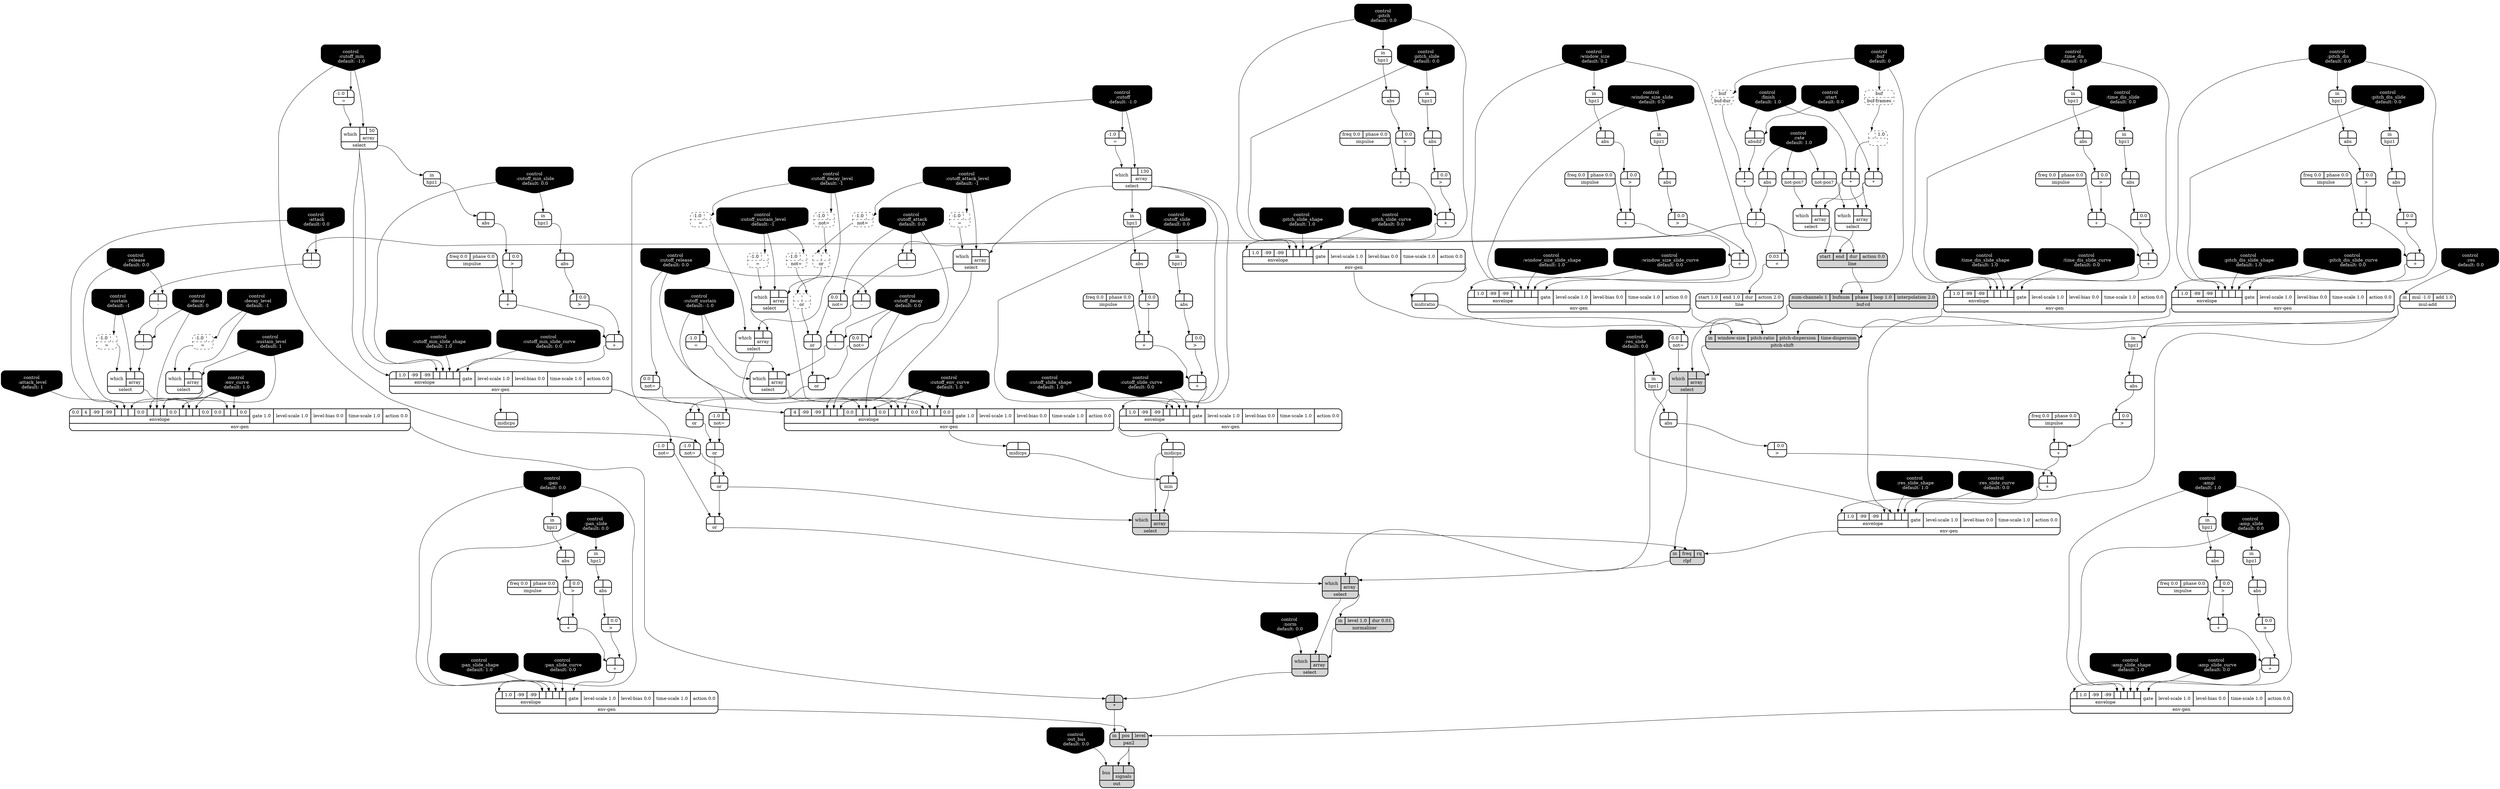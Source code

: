 digraph synthdef {
86 [label = "{{ <a> |<b> } |<__UG_NAME__>* }" style="bold, rounded" shape=record rankdir=LR];
96 [label = "{{ <a> |<b> } |<__UG_NAME__>* }" style="bold, rounded" shape=record rankdir=LR];
116 [label = "{{ <a> |<b> } |<__UG_NAME__>* }" style="bold, rounded" shape=record rankdir=LR];
215 [label = "{{ <a> |<b> } |<__UG_NAME__>* }" style="filled, bold, rounded"  shape=record rankdir=LR];
69 [label = "{{ <a> |<b> } |<__UG_NAME__>+ }" style="bold, rounded" shape=record rankdir=LR];
73 [label = "{{ <a> |<b> } |<__UG_NAME__>+ }" style="bold, rounded" shape=record rankdir=LR];
107 [label = "{{ <a> |<b> } |<__UG_NAME__>+ }" style="bold, rounded" shape=record rankdir=LR];
114 [label = "{{ <a> |<b> } |<__UG_NAME__>+ }" style="bold, rounded" shape=record rankdir=LR];
153 [label = "{{ <a> |<b> } |<__UG_NAME__>+ }" style="bold, rounded" shape=record rankdir=LR];
157 [label = "{{ <a> |<b> } |<__UG_NAME__>+ }" style="bold, rounded" shape=record rankdir=LR];
164 [label = "{{ <a> |<b> } |<__UG_NAME__>+ }" style="bold, rounded" shape=record rankdir=LR];
168 [label = "{{ <a> |<b> } |<__UG_NAME__>+ }" style="bold, rounded" shape=record rankdir=LR];
173 [label = "{{ <a> |<b> } |<__UG_NAME__>+ }" style="bold, rounded" shape=record rankdir=LR];
177 [label = "{{ <a> |<b> } |<__UG_NAME__>+ }" style="bold, rounded" shape=record rankdir=LR];
185 [label = "{{ <a> |<b> } |<__UG_NAME__>+ }" style="bold, rounded" shape=record rankdir=LR];
188 [label = "{{ <a> |<b> } |<__UG_NAME__>+ }" style="bold, rounded" shape=record rankdir=LR];
195 [label = "{{ <a> |<b> } |<__UG_NAME__>+ }" style="bold, rounded" shape=record rankdir=LR];
199 [label = "{{ <a> |<b> } |<__UG_NAME__>+ }" style="bold, rounded" shape=record rankdir=LR];
205 [label = "{{ <a> |<b> } |<__UG_NAME__>+ }" style="bold, rounded" shape=record rankdir=LR];
208 [label = "{{ <a> |<b> } |<__UG_NAME__>+ }" style="bold, rounded" shape=record rankdir=LR];
212 [label = "{{ <a> |<b> } |<__UG_NAME__>+ }" style="bold, rounded" shape=record rankdir=LR];
213 [label = "{{ <a> |<b> } |<__UG_NAME__>+ }" style="bold, rounded" shape=record rankdir=LR];
221 [label = "{{ <a> 0.03|<b> } |<__UG_NAME__>+ }" style="bold, rounded" shape=record rankdir=LR];
89 [label = "{{ <a> |<b> } |<__UG_NAME__>- }" style="bold, rounded" shape=record rankdir=LR];
90 [label = "{{ <a> |<b> } |<__UG_NAME__>- }" style="bold, rounded" shape=record rankdir=LR];
91 [label = "{{ <a> |<b> } |<__UG_NAME__>- }" style="bold, rounded" shape=record rankdir=LR];
95 [label = "{{ <a> |<b> 1.0} |<__UG_NAME__>- }" style="dashed, rounded" shape=record rankdir=LR];
125 [label = "{{ <a> |<b> } |<__UG_NAME__>- }" style="bold, rounded" shape=record rankdir=LR];
126 [label = "{{ <a> |<b> } |<__UG_NAME__>- }" style="bold, rounded" shape=record rankdir=LR];
127 [label = "{{ <a> |<b> } |<__UG_NAME__>- }" style="bold, rounded" shape=record rankdir=LR];
88 [label = "{{ <a> |<b> } |<__UG_NAME__>/ }" style="bold, rounded" shape=record rankdir=LR];
64 [label = "{{ <a> -1.0|<b> } |<__UG_NAME__>= }" style="bold, rounded" shape=record rankdir=LR];
75 [label = "{{ <a> -1.0|<b> } |<__UG_NAME__>= }" style="dashed, rounded" shape=record rankdir=LR];
76 [label = "{{ <a> -1.0|<b> } |<__UG_NAME__>= }" style="bold, rounded" shape=record rankdir=LR];
79 [label = "{{ <a> -1.0|<b> } |<__UG_NAME__>= }" style="dashed, rounded" shape=record rankdir=LR];
80 [label = "{{ <a> -1.0|<b> } |<__UG_NAME__>= }" style="dashed, rounded" shape=record rankdir=LR];
83 [label = "{{ <a> -1.0|<b> } |<__UG_NAME__>= }" style="bold, rounded" shape=record rankdir=LR];
124 [label = "{{ <a> -1.0|<b> } |<__UG_NAME__>= }" style="dashed, rounded" shape=record rankdir=LR];
209 [label = "{{ <a> -1.0|<b> } |<__UG_NAME__>= }" style="dashed, rounded" shape=record rankdir=LR];
61 [label = "{{ <a> |<b> 0.0} |<__UG_NAME__>\> }" style="bold, rounded" shape=record rankdir=LR];
68 [label = "{{ <a> |<b> 0.0} |<__UG_NAME__>\> }" style="bold, rounded" shape=record rankdir=LR];
72 [label = "{{ <a> |<b> 0.0} |<__UG_NAME__>\> }" style="bold, rounded" shape=record rankdir=LR];
99 [label = "{{ <a> |<b> 0.0} |<__UG_NAME__>\> }" style="bold, rounded" shape=record rankdir=LR];
102 [label = "{{ <a> |<b> 0.0} |<__UG_NAME__>\> }" style="bold, rounded" shape=record rankdir=LR];
106 [label = "{{ <a> |<b> 0.0} |<__UG_NAME__>\> }" style="bold, rounded" shape=record rankdir=LR];
113 [label = "{{ <a> |<b> 0.0} |<__UG_NAME__>\> }" style="bold, rounded" shape=record rankdir=LR];
123 [label = "{{ <a> |<b> 0.0} |<__UG_NAME__>\> }" style="bold, rounded" shape=record rankdir=LR];
152 [label = "{{ <a> |<b> 0.0} |<__UG_NAME__>\> }" style="bold, rounded" shape=record rankdir=LR];
156 [label = "{{ <a> |<b> 0.0} |<__UG_NAME__>\> }" style="bold, rounded" shape=record rankdir=LR];
163 [label = "{{ <a> |<b> 0.0} |<__UG_NAME__>\> }" style="bold, rounded" shape=record rankdir=LR];
167 [label = "{{ <a> |<b> 0.0} |<__UG_NAME__>\> }" style="bold, rounded" shape=record rankdir=LR];
172 [label = "{{ <a> |<b> 0.0} |<__UG_NAME__>\> }" style="bold, rounded" shape=record rankdir=LR];
176 [label = "{{ <a> |<b> 0.0} |<__UG_NAME__>\> }" style="bold, rounded" shape=record rankdir=LR];
184 [label = "{{ <a> |<b> 0.0} |<__UG_NAME__>\> }" style="bold, rounded" shape=record rankdir=LR];
187 [label = "{{ <a> |<b> 0.0} |<__UG_NAME__>\> }" style="bold, rounded" shape=record rankdir=LR];
198 [label = "{{ <a> |<b> 0.0} |<__UG_NAME__>\> }" style="bold, rounded" shape=record rankdir=LR];
207 [label = "{{ <a> |<b> 0.0} |<__UG_NAME__>\> }" style="bold, rounded" shape=record rankdir=LR];
60 [label = "{{ <a> |<b> } |<__UG_NAME__>abs }" style="bold, rounded" shape=record rankdir=LR];
67 [label = "{{ <a> |<b> } |<__UG_NAME__>abs }" style="bold, rounded" shape=record rankdir=LR];
71 [label = "{{ <a> |<b> } |<__UG_NAME__>abs }" style="bold, rounded" shape=record rankdir=LR];
87 [label = "{{ <a> |<b> } |<__UG_NAME__>abs }" style="bold, rounded" shape=record rankdir=LR];
98 [label = "{{ <a> |<b> } |<__UG_NAME__>abs }" style="bold, rounded" shape=record rankdir=LR];
101 [label = "{{ <a> |<b> } |<__UG_NAME__>abs }" style="bold, rounded" shape=record rankdir=LR];
105 [label = "{{ <a> |<b> } |<__UG_NAME__>abs }" style="bold, rounded" shape=record rankdir=LR];
109 [label = "{{ <a> |<b> } |<__UG_NAME__>abs }" style="bold, rounded" shape=record rankdir=LR];
112 [label = "{{ <a> |<b> } |<__UG_NAME__>abs }" style="bold, rounded" shape=record rankdir=LR];
130 [label = "{{ <a> |<b> } |<__UG_NAME__>abs }" style="bold, rounded" shape=record rankdir=LR];
151 [label = "{{ <a> |<b> } |<__UG_NAME__>abs }" style="bold, rounded" shape=record rankdir=LR];
155 [label = "{{ <a> |<b> } |<__UG_NAME__>abs }" style="bold, rounded" shape=record rankdir=LR];
162 [label = "{{ <a> |<b> } |<__UG_NAME__>abs }" style="bold, rounded" shape=record rankdir=LR];
166 [label = "{{ <a> |<b> } |<__UG_NAME__>abs }" style="bold, rounded" shape=record rankdir=LR];
171 [label = "{{ <a> |<b> } |<__UG_NAME__>abs }" style="bold, rounded" shape=record rankdir=LR];
175 [label = "{{ <a> |<b> } |<__UG_NAME__>abs }" style="bold, rounded" shape=record rankdir=LR];
183 [label = "{{ <a> |<b> } |<__UG_NAME__>abs }" style="bold, rounded" shape=record rankdir=LR];
186 [label = "{{ <a> |<b> } |<__UG_NAME__>abs }" style="bold, rounded" shape=record rankdir=LR];
197 [label = "{{ <a> |<b> } |<__UG_NAME__>abs }" style="bold, rounded" shape=record rankdir=LR];
85 [label = "{{ <a> |<b> } |<__UG_NAME__>absdif }" style="bold, rounded" shape=record rankdir=LR];
84 [label = "{{ <buf> buf} |<__UG_NAME__>buf-dur }" style="dashed, rounded" shape=record rankdir=LR];
94 [label = "{{ <buf> buf} |<__UG_NAME__>buf-frames }" style="dashed, rounded" shape=record rankdir=LR];
121 [label = "{{ <num____channels> num-channels 1|<bufnum> bufnum|<phase> phase|<loop> loop 1.0|<interpolation> interpolation 2.0} |<__UG_NAME__>buf-rd }" style="filled, bold, rounded"  shape=record rankdir=LR];
0 [label = "control
 :buf
 default: 0" shape=invhouse style="rounded, filled, bold" fillcolor=black fontcolor=white ]; 
1 [label = "control
 :cutoff_attack_level
 default: -1" shape=invhouse style="rounded, filled, bold" fillcolor=black fontcolor=white ]; 
2 [label = "control
 :cutoff_decay_level
 default: -1" shape=invhouse style="rounded, filled, bold" fillcolor=black fontcolor=white ]; 
3 [label = "control
 :cutoff_sustain_level
 default: -1" shape=invhouse style="rounded, filled, bold" fillcolor=black fontcolor=white ]; 
4 [label = "control
 :attack
 default: 0.0" shape=invhouse style="rounded, filled, bold" fillcolor=black fontcolor=white ]; 
5 [label = "control
 :decay
 default: 0" shape=invhouse style="rounded, filled, bold" fillcolor=black fontcolor=white ]; 
6 [label = "control
 :sustain
 default: -1" shape=invhouse style="rounded, filled, bold" fillcolor=black fontcolor=white ]; 
7 [label = "control
 :release
 default: 0.0" shape=invhouse style="rounded, filled, bold" fillcolor=black fontcolor=white ]; 
8 [label = "control
 :attack_level
 default: 1" shape=invhouse style="rounded, filled, bold" fillcolor=black fontcolor=white ]; 
9 [label = "control
 :decay_level
 default: -1" shape=invhouse style="rounded, filled, bold" fillcolor=black fontcolor=white ]; 
10 [label = "control
 :sustain_level
 default: 1" shape=invhouse style="rounded, filled, bold" fillcolor=black fontcolor=white ]; 
11 [label = "control
 :amp
 default: 1.0" shape=invhouse style="rounded, filled, bold" fillcolor=black fontcolor=white ]; 
12 [label = "control
 :amp_slide
 default: 0.0" shape=invhouse style="rounded, filled, bold" fillcolor=black fontcolor=white ]; 
13 [label = "control
 :amp_slide_shape
 default: 1.0" shape=invhouse style="rounded, filled, bold" fillcolor=black fontcolor=white ]; 
14 [label = "control
 :amp_slide_curve
 default: 0.0" shape=invhouse style="rounded, filled, bold" fillcolor=black fontcolor=white ]; 
15 [label = "control
 :pan
 default: 0.0" shape=invhouse style="rounded, filled, bold" fillcolor=black fontcolor=white ]; 
16 [label = "control
 :pan_slide
 default: 0.0" shape=invhouse style="rounded, filled, bold" fillcolor=black fontcolor=white ]; 
17 [label = "control
 :pan_slide_shape
 default: 1.0" shape=invhouse style="rounded, filled, bold" fillcolor=black fontcolor=white ]; 
18 [label = "control
 :pan_slide_curve
 default: 0.0" shape=invhouse style="rounded, filled, bold" fillcolor=black fontcolor=white ]; 
19 [label = "control
 :cutoff
 default: -1.0" shape=invhouse style="rounded, filled, bold" fillcolor=black fontcolor=white ]; 
20 [label = "control
 :cutoff_slide
 default: 0.0" shape=invhouse style="rounded, filled, bold" fillcolor=black fontcolor=white ]; 
21 [label = "control
 :cutoff_slide_shape
 default: 1.0" shape=invhouse style="rounded, filled, bold" fillcolor=black fontcolor=white ]; 
22 [label = "control
 :cutoff_slide_curve
 default: 0.0" shape=invhouse style="rounded, filled, bold" fillcolor=black fontcolor=white ]; 
23 [label = "control
 :cutoff_attack
 default: 0.0" shape=invhouse style="rounded, filled, bold" fillcolor=black fontcolor=white ]; 
24 [label = "control
 :cutoff_sustain
 default: -1.0" shape=invhouse style="rounded, filled, bold" fillcolor=black fontcolor=white ]; 
25 [label = "control
 :cutoff_decay
 default: 0.0" shape=invhouse style="rounded, filled, bold" fillcolor=black fontcolor=white ]; 
26 [label = "control
 :cutoff_release
 default: 0.0" shape=invhouse style="rounded, filled, bold" fillcolor=black fontcolor=white ]; 
27 [label = "control
 :cutoff_min
 default: -1.0" shape=invhouse style="rounded, filled, bold" fillcolor=black fontcolor=white ]; 
28 [label = "control
 :cutoff_min_slide
 default: 0.0" shape=invhouse style="rounded, filled, bold" fillcolor=black fontcolor=white ]; 
29 [label = "control
 :cutoff_min_slide_shape
 default: 1.0" shape=invhouse style="rounded, filled, bold" fillcolor=black fontcolor=white ]; 
30 [label = "control
 :cutoff_min_slide_curve
 default: 0.0" shape=invhouse style="rounded, filled, bold" fillcolor=black fontcolor=white ]; 
31 [label = "control
 :cutoff_env_curve
 default: 1.0" shape=invhouse style="rounded, filled, bold" fillcolor=black fontcolor=white ]; 
32 [label = "control
 :res
 default: 0.0" shape=invhouse style="rounded, filled, bold" fillcolor=black fontcolor=white ]; 
33 [label = "control
 :res_slide
 default: 0.0" shape=invhouse style="rounded, filled, bold" fillcolor=black fontcolor=white ]; 
34 [label = "control
 :res_slide_shape
 default: 1.0" shape=invhouse style="rounded, filled, bold" fillcolor=black fontcolor=white ]; 
35 [label = "control
 :res_slide_curve
 default: 0.0" shape=invhouse style="rounded, filled, bold" fillcolor=black fontcolor=white ]; 
36 [label = "control
 :env_curve
 default: 1.0" shape=invhouse style="rounded, filled, bold" fillcolor=black fontcolor=white ]; 
37 [label = "control
 :rate
 default: 1.0" shape=invhouse style="rounded, filled, bold" fillcolor=black fontcolor=white ]; 
38 [label = "control
 :start
 default: 0.0" shape=invhouse style="rounded, filled, bold" fillcolor=black fontcolor=white ]; 
39 [label = "control
 :finish
 default: 1.0" shape=invhouse style="rounded, filled, bold" fillcolor=black fontcolor=white ]; 
40 [label = "control
 :norm
 default: 0.0" shape=invhouse style="rounded, filled, bold" fillcolor=black fontcolor=white ]; 
41 [label = "control
 :pitch
 default: 0.0" shape=invhouse style="rounded, filled, bold" fillcolor=black fontcolor=white ]; 
42 [label = "control
 :pitch_slide
 default: 0.0" shape=invhouse style="rounded, filled, bold" fillcolor=black fontcolor=white ]; 
43 [label = "control
 :pitch_slide_shape
 default: 1.0" shape=invhouse style="rounded, filled, bold" fillcolor=black fontcolor=white ]; 
44 [label = "control
 :pitch_slide_curve
 default: 0.0" shape=invhouse style="rounded, filled, bold" fillcolor=black fontcolor=white ]; 
45 [label = "control
 :window_size
 default: 0.2" shape=invhouse style="rounded, filled, bold" fillcolor=black fontcolor=white ]; 
46 [label = "control
 :window_size_slide
 default: 0.0" shape=invhouse style="rounded, filled, bold" fillcolor=black fontcolor=white ]; 
47 [label = "control
 :window_size_slide_shape
 default: 1.0" shape=invhouse style="rounded, filled, bold" fillcolor=black fontcolor=white ]; 
48 [label = "control
 :window_size_slide_curve
 default: 0.0" shape=invhouse style="rounded, filled, bold" fillcolor=black fontcolor=white ]; 
49 [label = "control
 :pitch_dis
 default: 0.0" shape=invhouse style="rounded, filled, bold" fillcolor=black fontcolor=white ]; 
50 [label = "control
 :pitch_dis_slide
 default: 0.0" shape=invhouse style="rounded, filled, bold" fillcolor=black fontcolor=white ]; 
51 [label = "control
 :pitch_dis_slide_shape
 default: 1.0" shape=invhouse style="rounded, filled, bold" fillcolor=black fontcolor=white ]; 
52 [label = "control
 :pitch_dis_slide_curve
 default: 0.0" shape=invhouse style="rounded, filled, bold" fillcolor=black fontcolor=white ]; 
53 [label = "control
 :time_dis
 default: 0.0" shape=invhouse style="rounded, filled, bold" fillcolor=black fontcolor=white ]; 
54 [label = "control
 :time_dis_slide
 default: 0.0" shape=invhouse style="rounded, filled, bold" fillcolor=black fontcolor=white ]; 
55 [label = "control
 :time_dis_slide_shape
 default: 1.0" shape=invhouse style="rounded, filled, bold" fillcolor=black fontcolor=white ]; 
56 [label = "control
 :time_dis_slide_curve
 default: 0.0" shape=invhouse style="rounded, filled, bold" fillcolor=black fontcolor=white ]; 
57 [label = "control
 :out_bus
 default: 0.0" shape=invhouse style="rounded, filled, bold" fillcolor=black fontcolor=white ]; 
74 [label = "{{ {{<envelope___select___0>|1.0|-99|-99|<envelope___select___4>|<envelope___control___5>|<envelope___control___6>|<envelope___control___7>}|envelope}|<gate> gate|<level____scale> level-scale 1.0|<level____bias> level-bias 0.0|<time____scale> time-scale 1.0|<action> action 0.0} |<__UG_NAME__>env-gen }" style="bold, rounded" shape=record rankdir=LR];
93 [label = "{{ {{<envelope___env____gen___0>|4|-99|-99|<envelope___select___4>|<envelope___control___5>|<envelope___control___6>|0.0|<envelope___select___8>|<envelope___control___9>|<envelope___control___10>|0.0|<envelope___select___12>|<envelope___select___13>|<envelope___control___14>|0.0|<envelope___env____gen___16>|<envelope___control___17>|<envelope___control___18>|0.0}|envelope}|<gate> gate 1.0|<level____scale> level-scale 1.0|<level____bias> level-bias 0.0|<time____scale> time-scale 1.0|<action> action 0.0} |<__UG_NAME__>env-gen }" style="bold, rounded" shape=record rankdir=LR];
147 [label = "{{ {{<envelope___control___0>|1.0|-99|-99|<envelope___control___4>|<envelope___control___5>|<envelope___control___6>|<envelope___control___7>}|envelope}|<gate> gate|<level____scale> level-scale 1.0|<level____bias> level-bias 0.0|<time____scale> time-scale 1.0|<action> action 0.0} |<__UG_NAME__>env-gen }" style="bold, rounded" shape=record rankdir=LR];
158 [label = "{{ {{<envelope___control___0>|1.0|-99|-99|<envelope___control___4>|<envelope___control___5>|<envelope___control___6>|<envelope___control___7>}|envelope}|<gate> gate|<level____scale> level-scale 1.0|<level____bias> level-bias 0.0|<time____scale> time-scale 1.0|<action> action 0.0} |<__UG_NAME__>env-gen }" style="bold, rounded" shape=record rankdir=LR];
169 [label = "{{ {{<envelope___control___0>|1.0|-99|-99|<envelope___control___4>|<envelope___control___5>|<envelope___control___6>|<envelope___control___7>}|envelope}|<gate> gate|<level____scale> level-scale 1.0|<level____bias> level-bias 0.0|<time____scale> time-scale 1.0|<action> action 0.0} |<__UG_NAME__>env-gen }" style="bold, rounded" shape=record rankdir=LR];
178 [label = "{{ {{<envelope___control___0>|1.0|-99|-99|<envelope___control___4>|<envelope___control___5>|<envelope___control___6>|<envelope___control___7>}|envelope}|<gate> gate|<level____scale> level-scale 1.0|<level____bias> level-bias 0.0|<time____scale> time-scale 1.0|<action> action 0.0} |<__UG_NAME__>env-gen }" style="bold, rounded" shape=record rankdir=LR];
189 [label = "{{ {{<envelope___select___0>|1.0|-99|-99|<envelope___select___4>|<envelope___control___5>|<envelope___control___6>|<envelope___control___7>}|envelope}|<gate> gate|<level____scale> level-scale 1.0|<level____bias> level-bias 0.0|<time____scale> time-scale 1.0|<action> action 0.0} |<__UG_NAME__>env-gen }" style="bold, rounded" shape=record rankdir=LR];
200 [label = "{{ {{<envelope___mul____add___0>|1.0|-99|-99|<envelope___mul____add___4>|<envelope___control___5>|<envelope___control___6>|<envelope___control___7>}|envelope}|<gate> gate|<level____scale> level-scale 1.0|<level____bias> level-bias 0.0|<time____scale> time-scale 1.0|<action> action 0.0} |<__UG_NAME__>env-gen }" style="bold, rounded" shape=record rankdir=LR];
211 [label = "{{ {{0.0|4|-99|-99|<envelope___control___4>|<envelope___control___5>|<envelope___control___6>|0.0|<envelope___select___8>|<envelope___control___9>|<envelope___control___10>|0.0|<envelope___control___12>|<envelope___select___13>|<envelope___control___14>|0.0|0.0|<envelope___control___17>|<envelope___control___18>|0.0}|envelope}|<gate> gate 1.0|<level____scale> level-scale 1.0|<level____bias> level-bias 0.0|<time____scale> time-scale 1.0|<action> action 0.0} |<__UG_NAME__>env-gen }" style="bold, rounded" shape=record rankdir=LR];
216 [label = "{{ {{<envelope___control___0>|1.0|-99|-99|<envelope___control___4>|<envelope___control___5>|<envelope___control___6>|<envelope___control___7>}|envelope}|<gate> gate|<level____scale> level-scale 1.0|<level____bias> level-bias 0.0|<time____scale> time-scale 1.0|<action> action 0.0} |<__UG_NAME__>env-gen }" style="bold, rounded" shape=record rankdir=LR];
217 [label = "{{ {{<envelope___control___0>|1.0|-99|-99|<envelope___control___4>|<envelope___control___5>|<envelope___control___6>|<envelope___control___7>}|envelope}|<gate> gate|<level____scale> level-scale 1.0|<level____bias> level-bias 0.0|<time____scale> time-scale 1.0|<action> action 0.0} |<__UG_NAME__>env-gen }" style="bold, rounded" shape=record rankdir=LR];
59 [label = "{{ <in> in} |<__UG_NAME__>hpz1 }" style="bold, rounded" shape=record rankdir=LR];
62 [label = "{{ <in> in} |<__UG_NAME__>hpz1 }" style="bold, rounded" shape=record rankdir=LR];
66 [label = "{{ <in> in} |<__UG_NAME__>hpz1 }" style="bold, rounded" shape=record rankdir=LR];
70 [label = "{{ <in> in} |<__UG_NAME__>hpz1 }" style="bold, rounded" shape=record rankdir=LR];
97 [label = "{{ <in> in} |<__UG_NAME__>hpz1 }" style="bold, rounded" shape=record rankdir=LR];
100 [label = "{{ <in> in} |<__UG_NAME__>hpz1 }" style="bold, rounded" shape=record rankdir=LR];
104 [label = "{{ <in> in} |<__UG_NAME__>hpz1 }" style="bold, rounded" shape=record rankdir=LR];
108 [label = "{{ <in> in} |<__UG_NAME__>hpz1 }" style="bold, rounded" shape=record rankdir=LR];
111 [label = "{{ <in> in} |<__UG_NAME__>hpz1 }" style="bold, rounded" shape=record rankdir=LR];
129 [label = "{{ <in> in} |<__UG_NAME__>hpz1 }" style="bold, rounded" shape=record rankdir=LR];
150 [label = "{{ <in> in} |<__UG_NAME__>hpz1 }" style="bold, rounded" shape=record rankdir=LR];
154 [label = "{{ <in> in} |<__UG_NAME__>hpz1 }" style="bold, rounded" shape=record rankdir=LR];
161 [label = "{{ <in> in} |<__UG_NAME__>hpz1 }" style="bold, rounded" shape=record rankdir=LR];
165 [label = "{{ <in> in} |<__UG_NAME__>hpz1 }" style="bold, rounded" shape=record rankdir=LR];
170 [label = "{{ <in> in} |<__UG_NAME__>hpz1 }" style="bold, rounded" shape=record rankdir=LR];
174 [label = "{{ <in> in} |<__UG_NAME__>hpz1 }" style="bold, rounded" shape=record rankdir=LR];
182 [label = "{{ <in> in} |<__UG_NAME__>hpz1 }" style="bold, rounded" shape=record rankdir=LR];
196 [label = "{{ <in> in} |<__UG_NAME__>hpz1 }" style="bold, rounded" shape=record rankdir=LR];
63 [label = "{{ <freq> freq 0.0|<phase> phase 0.0} |<__UG_NAME__>impulse }" style="bold, rounded" shape=record rankdir=LR];
103 [label = "{{ <freq> freq 0.0|<phase> phase 0.0} |<__UG_NAME__>impulse }" style="bold, rounded" shape=record rankdir=LR];
110 [label = "{{ <freq> freq 0.0|<phase> phase 0.0} |<__UG_NAME__>impulse }" style="bold, rounded" shape=record rankdir=LR];
149 [label = "{{ <freq> freq 0.0|<phase> phase 0.0} |<__UG_NAME__>impulse }" style="bold, rounded" shape=record rankdir=LR];
160 [label = "{{ <freq> freq 0.0|<phase> phase 0.0} |<__UG_NAME__>impulse }" style="bold, rounded" shape=record rankdir=LR];
181 [label = "{{ <freq> freq 0.0|<phase> phase 0.0} |<__UG_NAME__>impulse }" style="bold, rounded" shape=record rankdir=LR];
194 [label = "{{ <freq> freq 0.0|<phase> phase 0.0} |<__UG_NAME__>impulse }" style="bold, rounded" shape=record rankdir=LR];
204 [label = "{{ <freq> freq 0.0|<phase> phase 0.0} |<__UG_NAME__>impulse }" style="bold, rounded" shape=record rankdir=LR];
206 [label = "{{ <freq> freq 0.0|<phase> phase 0.0} |<__UG_NAME__>impulse }" style="bold, rounded" shape=record rankdir=LR];
120 [label = "{{ <start> start|<end> end|<dur> dur|<action> action 0.0} |<__UG_NAME__>line }" style="filled, bold, rounded"  shape=record rankdir=LR];
222 [label = "{{ <start> start 1.0|<end> end 1.0|<dur> dur|<action> action 2.0} |<__UG_NAME__>line }" style="bold, rounded" shape=record rankdir=LR];
190 [label = "{{ <a> |<b> } |<__UG_NAME__>midicps }" style="bold, rounded" shape=record rankdir=LR];
191 [label = "{{ <a> |<b> } |<__UG_NAME__>midicps }" style="bold, rounded" shape=record rankdir=LR];
220 [label = "{{ <a> |<b> } |<__UG_NAME__>midicps }" style="bold, rounded" shape=record rankdir=LR];
159 [label = "{{ <a> |<b> } |<__UG_NAME__>midiratio }" style="bold, rounded" shape=record rankdir=LR];
192 [label = "{{ <a> |<b> } |<__UG_NAME__>min }" style="bold, rounded" shape=record rankdir=LR];
58 [label = "{{ <in> in|<mul> mul -1.0|<add> add 1.0} |<__UG_NAME__>mul-add }" style="bold, rounded" shape=record rankdir=LR];
203 [label = "{{ <in> in|<level> level 1.0|<dur> dur 0.01} |<__UG_NAME__>normalizer }" style="filled, bold, rounded"  shape=record rankdir=LR];
115 [label = "{{ <a> |<b> } |<__UG_NAME__>not-pos? }" style="bold, rounded" shape=record rankdir=LR];
118 [label = "{{ <a> |<b> } |<__UG_NAME__>not-pos? }" style="bold, rounded" shape=record rankdir=LR];
122 [label = "{{ <a> 0.0|<b> } |<__UG_NAME__>not= }" style="bold, rounded" shape=record rankdir=LR];
131 [label = "{{ <a> -1.0|<b> } |<__UG_NAME__>not= }" style="bold, rounded" shape=record rankdir=LR];
132 [label = "{{ <a> -1.0|<b> } |<__UG_NAME__>not= }" style="dashed, rounded" shape=record rankdir=LR];
133 [label = "{{ <a> -1.0|<b> } |<__UG_NAME__>not= }" style="dashed, rounded" shape=record rankdir=LR];
135 [label = "{{ <a> -1.0|<b> } |<__UG_NAME__>not= }" style="dashed, rounded" shape=record rankdir=LR];
137 [label = "{{ <a> 0.0|<b> } |<__UG_NAME__>not= }" style="bold, rounded" shape=record rankdir=LR];
139 [label = "{{ <a> 0.0|<b> } |<__UG_NAME__>not= }" style="bold, rounded" shape=record rankdir=LR];
142 [label = "{{ <a> -1.0|<b> } |<__UG_NAME__>not= }" style="bold, rounded" shape=record rankdir=LR];
144 [label = "{{ <a> -1.0|<b> } |<__UG_NAME__>not= }" style="bold, rounded" shape=record rankdir=LR];
148 [label = "{{ <a> 0.0|<b> } |<__UG_NAME__>not= }" style="bold, rounded" shape=record rankdir=LR];
134 [label = "{{ <a> |<b> } |<__UG_NAME__>or }" style="dashed, rounded" shape=record rankdir=LR];
136 [label = "{{ <a> |<b> } |<__UG_NAME__>or }" style="dashed, rounded" shape=record rankdir=LR];
138 [label = "{{ <a> |<b> } |<__UG_NAME__>or }" style="bold, rounded" shape=record rankdir=LR];
140 [label = "{{ <a> |<b> } |<__UG_NAME__>or }" style="bold, rounded" shape=record rankdir=LR];
141 [label = "{{ <a> |<b> } |<__UG_NAME__>or }" style="bold, rounded" shape=record rankdir=LR];
143 [label = "{{ <a> |<b> } |<__UG_NAME__>or }" style="bold, rounded" shape=record rankdir=LR];
145 [label = "{{ <a> |<b> } |<__UG_NAME__>or }" style="bold, rounded" shape=record rankdir=LR];
146 [label = "{{ <a> |<b> } |<__UG_NAME__>or }" style="bold, rounded" shape=record rankdir=LR];
219 [label = "{{ <bus> bus|{{<signals___pan2___0>|<signals___pan2___1>}|signals}} |<__UG_NAME__>out }" style="filled, bold, rounded"  shape=record rankdir=LR];
218 [label = "{{ <in> in|<pos> pos|<level> level} |<__UG_NAME__>pan2 }" style="filled, bold, rounded"  shape=record rankdir=LR];
179 [label = "{{ <in> in|<window____size> window-size|<pitch____ratio> pitch-ratio|<pitch____dispersion> pitch-dispersion|<time____dispersion> time-dispersion} |<__UG_NAME__>pitch-shift }" style="filled, bold, rounded"  shape=record rankdir=LR];
201 [label = "{{ <in> in|<freq> freq|<rq> rq} |<__UG_NAME__>rlpf }" style="filled, bold, rounded"  shape=record rankdir=LR];
65 [label = "{{ <which> which|{{<array___control___0>|50}|array}} |<__UG_NAME__>select }" style="bold, rounded" shape=record rankdir=LR];
77 [label = "{{ <which> which|{{<array___control___0>|130}|array}} |<__UG_NAME__>select }" style="bold, rounded" shape=record rankdir=LR];
78 [label = "{{ <which> which|{{<array___control___0>|<array___select___1>}|array}} |<__UG_NAME__>select }" style="bold, rounded" shape=record rankdir=LR];
81 [label = "{{ <which> which|{{<array___control___0>|<array___select___1>}|array}} |<__UG_NAME__>select }" style="bold, rounded" shape=record rankdir=LR];
82 [label = "{{ <which> which|{{<array___control___0>|<array___select___1>}|array}} |<__UG_NAME__>select }" style="bold, rounded" shape=record rankdir=LR];
92 [label = "{{ <which> which|{{<array___control___0>|<array___binary____op____u____gen___1>}|array}} |<__UG_NAME__>select }" style="bold, rounded" shape=record rankdir=LR];
117 [label = "{{ <which> which|{{<array___binary____op____u____gen___0>|<array___binary____op____u____gen___1>}|array}} |<__UG_NAME__>select }" style="bold, rounded" shape=record rankdir=LR];
119 [label = "{{ <which> which|{{<array___binary____op____u____gen___0>|<array___binary____op____u____gen___1>}|array}} |<__UG_NAME__>select }" style="bold, rounded" shape=record rankdir=LR];
128 [label = "{{ <which> which|{{<array___control___0>|<array___binary____op____u____gen___1>}|array}} |<__UG_NAME__>select }" style="bold, rounded" shape=record rankdir=LR];
180 [label = "{{ <which> which|{{<array___buf____rd___0>|<array___pitch____shift___1>}|array}} |<__UG_NAME__>select }" style="filled, bold, rounded"  shape=record rankdir=LR];
193 [label = "{{ <which> which|{{<array___unary____op____u____gen___0>|<array___binary____op____u____gen___1>}|array}} |<__UG_NAME__>select }" style="filled, bold, rounded"  shape=record rankdir=LR];
202 [label = "{{ <which> which|{{<array___select___0>|<array___rlpf___1>}|array}} |<__UG_NAME__>select }" style="filled, bold, rounded"  shape=record rankdir=LR];
210 [label = "{{ <which> which|{{<array___control___0>|<array___control___1>}|array}} |<__UG_NAME__>select }" style="bold, rounded" shape=record rankdir=LR];
214 [label = "{{ <which> which|{{<array___select___0>|<array___normalizer___1>}|array}} |<__UG_NAME__>select }" style="filled, bold, rounded"  shape=record rankdir=LR];

85:__UG_NAME__ -> 86:b ;
84:__UG_NAME__ -> 86:a ;
95:__UG_NAME__ -> 96:b ;
38:__UG_NAME__ -> 96:a ;
95:__UG_NAME__ -> 116:b ;
39:__UG_NAME__ -> 116:a ;
214:__UG_NAME__ -> 215:b ;
211:__UG_NAME__ -> 215:a ;
68:__UG_NAME__ -> 69:b ;
63:__UG_NAME__ -> 69:a ;
72:__UG_NAME__ -> 73:b ;
69:__UG_NAME__ -> 73:a ;
106:__UG_NAME__ -> 107:b ;
103:__UG_NAME__ -> 107:a ;
113:__UG_NAME__ -> 114:b ;
107:__UG_NAME__ -> 114:a ;
152:__UG_NAME__ -> 153:b ;
149:__UG_NAME__ -> 153:a ;
156:__UG_NAME__ -> 157:b ;
153:__UG_NAME__ -> 157:a ;
163:__UG_NAME__ -> 164:b ;
160:__UG_NAME__ -> 164:a ;
167:__UG_NAME__ -> 168:b ;
164:__UG_NAME__ -> 168:a ;
172:__UG_NAME__ -> 173:b ;
110:__UG_NAME__ -> 173:a ;
176:__UG_NAME__ -> 177:b ;
173:__UG_NAME__ -> 177:a ;
184:__UG_NAME__ -> 185:b ;
181:__UG_NAME__ -> 185:a ;
187:__UG_NAME__ -> 188:b ;
185:__UG_NAME__ -> 188:a ;
61:__UG_NAME__ -> 195:b ;
194:__UG_NAME__ -> 195:a ;
198:__UG_NAME__ -> 199:b ;
195:__UG_NAME__ -> 199:a ;
99:__UG_NAME__ -> 205:b ;
204:__UG_NAME__ -> 205:a ;
207:__UG_NAME__ -> 208:b ;
205:__UG_NAME__ -> 208:a ;
123:__UG_NAME__ -> 212:b ;
206:__UG_NAME__ -> 212:a ;
102:__UG_NAME__ -> 213:b ;
212:__UG_NAME__ -> 213:a ;
88:__UG_NAME__ -> 221:b ;
23:__UG_NAME__ -> 89:b ;
88:__UG_NAME__ -> 89:a ;
26:__UG_NAME__ -> 90:b ;
89:__UG_NAME__ -> 90:a ;
25:__UG_NAME__ -> 91:b ;
90:__UG_NAME__ -> 91:a ;
94:__UG_NAME__ -> 95:a ;
4:__UG_NAME__ -> 125:b ;
88:__UG_NAME__ -> 125:a ;
7:__UG_NAME__ -> 126:b ;
125:__UG_NAME__ -> 126:a ;
5:__UG_NAME__ -> 127:b ;
126:__UG_NAME__ -> 127:a ;
87:__UG_NAME__ -> 88:b ;
86:__UG_NAME__ -> 88:a ;
27:__UG_NAME__ -> 64:b ;
1:__UG_NAME__ -> 75:b ;
19:__UG_NAME__ -> 76:b ;
2:__UG_NAME__ -> 79:b ;
3:__UG_NAME__ -> 80:b ;
24:__UG_NAME__ -> 83:b ;
6:__UG_NAME__ -> 124:b ;
9:__UG_NAME__ -> 209:b ;
60:__UG_NAME__ -> 61:a ;
67:__UG_NAME__ -> 68:a ;
71:__UG_NAME__ -> 72:a ;
98:__UG_NAME__ -> 99:a ;
101:__UG_NAME__ -> 102:a ;
105:__UG_NAME__ -> 106:a ;
112:__UG_NAME__ -> 113:a ;
109:__UG_NAME__ -> 123:a ;
151:__UG_NAME__ -> 152:a ;
155:__UG_NAME__ -> 156:a ;
162:__UG_NAME__ -> 163:a ;
166:__UG_NAME__ -> 167:a ;
171:__UG_NAME__ -> 172:a ;
175:__UG_NAME__ -> 176:a ;
183:__UG_NAME__ -> 184:a ;
186:__UG_NAME__ -> 187:a ;
197:__UG_NAME__ -> 198:a ;
130:__UG_NAME__ -> 207:a ;
59:__UG_NAME__ -> 60:a ;
66:__UG_NAME__ -> 67:a ;
70:__UG_NAME__ -> 71:a ;
37:__UG_NAME__ -> 87:a ;
97:__UG_NAME__ -> 98:a ;
100:__UG_NAME__ -> 101:a ;
104:__UG_NAME__ -> 105:a ;
108:__UG_NAME__ -> 109:a ;
111:__UG_NAME__ -> 112:a ;
129:__UG_NAME__ -> 130:a ;
150:__UG_NAME__ -> 151:a ;
154:__UG_NAME__ -> 155:a ;
161:__UG_NAME__ -> 162:a ;
165:__UG_NAME__ -> 166:a ;
170:__UG_NAME__ -> 171:a ;
174:__UG_NAME__ -> 175:a ;
182:__UG_NAME__ -> 183:a ;
62:__UG_NAME__ -> 186:a ;
196:__UG_NAME__ -> 197:a ;
38:__UG_NAME__ -> 85:b ;
39:__UG_NAME__ -> 85:a ;
0:__UG_NAME__ -> 84:buf ;
0:__UG_NAME__ -> 94:buf ;
120:__UG_NAME__ -> 121:phase ;
0:__UG_NAME__ -> 121:bufnum ;
73:__UG_NAME__ -> 74:gate ;
65:__UG_NAME__ -> 74:envelope___select___0 ;
65:__UG_NAME__ -> 74:envelope___select___4 ;
28:__UG_NAME__ -> 74:envelope___control___5 ;
29:__UG_NAME__ -> 74:envelope___control___6 ;
30:__UG_NAME__ -> 74:envelope___control___7 ;
74:__UG_NAME__ -> 93:envelope___env____gen___0 ;
78:__UG_NAME__ -> 93:envelope___select___4 ;
23:__UG_NAME__ -> 93:envelope___control___5 ;
31:__UG_NAME__ -> 93:envelope___control___6 ;
82:__UG_NAME__ -> 93:envelope___select___8 ;
25:__UG_NAME__ -> 93:envelope___control___9 ;
31:__UG_NAME__ -> 93:envelope___control___10 ;
81:__UG_NAME__ -> 93:envelope___select___12 ;
92:__UG_NAME__ -> 93:envelope___select___13 ;
31:__UG_NAME__ -> 93:envelope___control___14 ;
74:__UG_NAME__ -> 93:envelope___env____gen___16 ;
26:__UG_NAME__ -> 93:envelope___control___17 ;
31:__UG_NAME__ -> 93:envelope___control___18 ;
114:__UG_NAME__ -> 147:gate ;
41:__UG_NAME__ -> 147:envelope___control___0 ;
41:__UG_NAME__ -> 147:envelope___control___4 ;
42:__UG_NAME__ -> 147:envelope___control___5 ;
43:__UG_NAME__ -> 147:envelope___control___6 ;
44:__UG_NAME__ -> 147:envelope___control___7 ;
157:__UG_NAME__ -> 158:gate ;
45:__UG_NAME__ -> 158:envelope___control___0 ;
45:__UG_NAME__ -> 158:envelope___control___4 ;
46:__UG_NAME__ -> 158:envelope___control___5 ;
47:__UG_NAME__ -> 158:envelope___control___6 ;
48:__UG_NAME__ -> 158:envelope___control___7 ;
168:__UG_NAME__ -> 169:gate ;
49:__UG_NAME__ -> 169:envelope___control___0 ;
49:__UG_NAME__ -> 169:envelope___control___4 ;
50:__UG_NAME__ -> 169:envelope___control___5 ;
51:__UG_NAME__ -> 169:envelope___control___6 ;
52:__UG_NAME__ -> 169:envelope___control___7 ;
177:__UG_NAME__ -> 178:gate ;
53:__UG_NAME__ -> 178:envelope___control___0 ;
53:__UG_NAME__ -> 178:envelope___control___4 ;
54:__UG_NAME__ -> 178:envelope___control___5 ;
55:__UG_NAME__ -> 178:envelope___control___6 ;
56:__UG_NAME__ -> 178:envelope___control___7 ;
188:__UG_NAME__ -> 189:gate ;
77:__UG_NAME__ -> 189:envelope___select___0 ;
77:__UG_NAME__ -> 189:envelope___select___4 ;
20:__UG_NAME__ -> 189:envelope___control___5 ;
21:__UG_NAME__ -> 189:envelope___control___6 ;
22:__UG_NAME__ -> 189:envelope___control___7 ;
199:__UG_NAME__ -> 200:gate ;
58:__UG_NAME__ -> 200:envelope___mul____add___0 ;
58:__UG_NAME__ -> 200:envelope___mul____add___4 ;
33:__UG_NAME__ -> 200:envelope___control___5 ;
34:__UG_NAME__ -> 200:envelope___control___6 ;
35:__UG_NAME__ -> 200:envelope___control___7 ;
8:__UG_NAME__ -> 211:envelope___control___4 ;
4:__UG_NAME__ -> 211:envelope___control___5 ;
36:__UG_NAME__ -> 211:envelope___control___6 ;
210:__UG_NAME__ -> 211:envelope___select___8 ;
5:__UG_NAME__ -> 211:envelope___control___9 ;
36:__UG_NAME__ -> 211:envelope___control___10 ;
10:__UG_NAME__ -> 211:envelope___control___12 ;
128:__UG_NAME__ -> 211:envelope___select___13 ;
36:__UG_NAME__ -> 211:envelope___control___14 ;
7:__UG_NAME__ -> 211:envelope___control___17 ;
36:__UG_NAME__ -> 211:envelope___control___18 ;
213:__UG_NAME__ -> 216:gate ;
15:__UG_NAME__ -> 216:envelope___control___0 ;
15:__UG_NAME__ -> 216:envelope___control___4 ;
16:__UG_NAME__ -> 216:envelope___control___5 ;
17:__UG_NAME__ -> 216:envelope___control___6 ;
18:__UG_NAME__ -> 216:envelope___control___7 ;
208:__UG_NAME__ -> 217:gate ;
11:__UG_NAME__ -> 217:envelope___control___0 ;
11:__UG_NAME__ -> 217:envelope___control___4 ;
12:__UG_NAME__ -> 217:envelope___control___5 ;
13:__UG_NAME__ -> 217:envelope___control___6 ;
14:__UG_NAME__ -> 217:envelope___control___7 ;
58:__UG_NAME__ -> 59:in ;
20:__UG_NAME__ -> 62:in ;
65:__UG_NAME__ -> 66:in ;
28:__UG_NAME__ -> 70:in ;
11:__UG_NAME__ -> 97:in ;
16:__UG_NAME__ -> 100:in ;
41:__UG_NAME__ -> 104:in ;
15:__UG_NAME__ -> 108:in ;
42:__UG_NAME__ -> 111:in ;
12:__UG_NAME__ -> 129:in ;
45:__UG_NAME__ -> 150:in ;
46:__UG_NAME__ -> 154:in ;
49:__UG_NAME__ -> 161:in ;
50:__UG_NAME__ -> 165:in ;
53:__UG_NAME__ -> 170:in ;
54:__UG_NAME__ -> 174:in ;
77:__UG_NAME__ -> 182:in ;
33:__UG_NAME__ -> 196:in ;
88:__UG_NAME__ -> 120:dur ;
119:__UG_NAME__ -> 120:end ;
117:__UG_NAME__ -> 120:start ;
221:__UG_NAME__ -> 222:dur ;
189:__UG_NAME__ -> 190:a ;
93:__UG_NAME__ -> 191:a ;
74:__UG_NAME__ -> 220:a ;
147:__UG_NAME__ -> 159:a ;
190:__UG_NAME__ -> 192:b ;
191:__UG_NAME__ -> 192:a ;
32:__UG_NAME__ -> 58:in ;
202:__UG_NAME__ -> 203:in ;
37:__UG_NAME__ -> 115:a ;
37:__UG_NAME__ -> 118:a ;
26:__UG_NAME__ -> 122:b ;
19:__UG_NAME__ -> 131:b ;
1:__UG_NAME__ -> 132:b ;
2:__UG_NAME__ -> 133:b ;
3:__UG_NAME__ -> 135:b ;
23:__UG_NAME__ -> 137:b ;
25:__UG_NAME__ -> 139:b ;
24:__UG_NAME__ -> 142:b ;
27:__UG_NAME__ -> 144:b ;
147:__UG_NAME__ -> 148:b ;
133:__UG_NAME__ -> 134:b ;
132:__UG_NAME__ -> 134:a ;
135:__UG_NAME__ -> 136:b ;
134:__UG_NAME__ -> 136:a ;
137:__UG_NAME__ -> 138:b ;
136:__UG_NAME__ -> 138:a ;
139:__UG_NAME__ -> 140:b ;
138:__UG_NAME__ -> 140:a ;
122:__UG_NAME__ -> 141:b ;
140:__UG_NAME__ -> 141:a ;
142:__UG_NAME__ -> 143:b ;
141:__UG_NAME__ -> 143:a ;
144:__UG_NAME__ -> 145:b ;
143:__UG_NAME__ -> 145:a ;
145:__UG_NAME__ -> 146:b ;
131:__UG_NAME__ -> 146:a ;
218:__UG_NAME__ -> 219:signals___pan2___0 ;
218:__UG_NAME__ -> 219:signals___pan2___1 ;
57:__UG_NAME__ -> 219:bus ;
217:__UG_NAME__ -> 218:level ;
216:__UG_NAME__ -> 218:pos ;
215:__UG_NAME__ -> 218:in ;
178:__UG_NAME__ -> 179:time____dispersion ;
169:__UG_NAME__ -> 179:pitch____dispersion ;
159:__UG_NAME__ -> 179:pitch____ratio ;
158:__UG_NAME__ -> 179:window____size ;
121:__UG_NAME__ -> 179:in ;
200:__UG_NAME__ -> 201:rq ;
193:__UG_NAME__ -> 201:freq ;
180:__UG_NAME__ -> 201:in ;
27:__UG_NAME__ -> 65:array___control___0 ;
64:__UG_NAME__ -> 65:which ;
19:__UG_NAME__ -> 77:array___control___0 ;
76:__UG_NAME__ -> 77:which ;
1:__UG_NAME__ -> 78:array___control___0 ;
77:__UG_NAME__ -> 78:array___select___1 ;
75:__UG_NAME__ -> 78:which ;
3:__UG_NAME__ -> 81:array___control___0 ;
78:__UG_NAME__ -> 81:array___select___1 ;
80:__UG_NAME__ -> 81:which ;
2:__UG_NAME__ -> 82:array___control___0 ;
81:__UG_NAME__ -> 82:array___select___1 ;
79:__UG_NAME__ -> 82:which ;
24:__UG_NAME__ -> 92:array___control___0 ;
91:__UG_NAME__ -> 92:array___binary____op____u____gen___1 ;
83:__UG_NAME__ -> 92:which ;
96:__UG_NAME__ -> 117:array___binary____op____u____gen___0 ;
116:__UG_NAME__ -> 117:array___binary____op____u____gen___1 ;
115:__UG_NAME__ -> 117:which ;
116:__UG_NAME__ -> 119:array___binary____op____u____gen___0 ;
96:__UG_NAME__ -> 119:array___binary____op____u____gen___1 ;
118:__UG_NAME__ -> 119:which ;
6:__UG_NAME__ -> 128:array___control___0 ;
127:__UG_NAME__ -> 128:array___binary____op____u____gen___1 ;
124:__UG_NAME__ -> 128:which ;
121:__UG_NAME__ -> 180:array___buf____rd___0 ;
179:__UG_NAME__ -> 180:array___pitch____shift___1 ;
148:__UG_NAME__ -> 180:which ;
190:__UG_NAME__ -> 193:array___unary____op____u____gen___0 ;
192:__UG_NAME__ -> 193:array___binary____op____u____gen___1 ;
145:__UG_NAME__ -> 193:which ;
180:__UG_NAME__ -> 202:array___select___0 ;
201:__UG_NAME__ -> 202:array___rlpf___1 ;
146:__UG_NAME__ -> 202:which ;
9:__UG_NAME__ -> 210:array___control___0 ;
10:__UG_NAME__ -> 210:array___control___1 ;
209:__UG_NAME__ -> 210:which ;
202:__UG_NAME__ -> 214:array___select___0 ;
203:__UG_NAME__ -> 214:array___normalizer___1 ;
40:__UG_NAME__ -> 214:which ;

}
